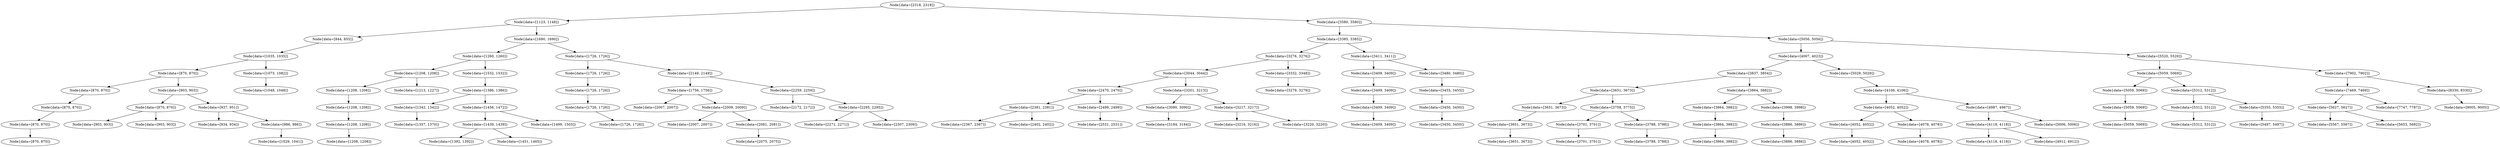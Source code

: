 digraph G{
913065088 [label="Node{data=[2318, 2318]}"]
913065088 -> 746280996
746280996 [label="Node{data=[1123, 1148]}"]
746280996 -> 50503805
50503805 [label="Node{data=[844, 855]}"]
50503805 -> 1557989809
1557989809 [label="Node{data=[1035, 1035]}"]
1557989809 -> 146874094
146874094 [label="Node{data=[870, 870]}"]
146874094 -> 2123222442
2123222442 [label="Node{data=[870, 870]}"]
2123222442 -> 1746570062
1746570062 [label="Node{data=[870, 870]}"]
1746570062 -> 1555990397
1555990397 [label="Node{data=[870, 870]}"]
1555990397 -> 1544078442
1544078442 [label="Node{data=[870, 870]}"]
146874094 -> 1291367132
1291367132 [label="Node{data=[903, 903]}"]
1291367132 -> 1887699190
1887699190 [label="Node{data=[870, 870]}"]
1887699190 -> 1479140596
1479140596 [label="Node{data=[903, 903]}"]
1887699190 -> 1108889615
1108889615 [label="Node{data=[903, 903]}"]
1291367132 -> 1275028674
1275028674 [label="Node{data=[937, 951]}"]
1275028674 -> 455888635
455888635 [label="Node{data=[934, 934]}"]
1275028674 -> 204805934
204805934 [label="Node{data=[986, 986]}"]
204805934 -> 204322447
204322447 [label="Node{data=[1029, 1041]}"]
1557989809 -> 1019484860
1019484860 [label="Node{data=[1073, 1082]}"]
1019484860 -> 1164365897
1164365897 [label="Node{data=[1048, 1048]}"]
746280996 -> 1640899500
1640899500 [label="Node{data=[1690, 1690]}"]
1640899500 -> 3565780
3565780 [label="Node{data=[1260, 1260]}"]
3565780 -> 473666452
473666452 [label="Node{data=[1208, 1208]}"]
473666452 -> 1865219266
1865219266 [label="Node{data=[1208, 1208]}"]
1865219266 -> 2138005960
2138005960 [label="Node{data=[1208, 1208]}"]
2138005960 -> 1278002745
1278002745 [label="Node{data=[1208, 1208]}"]
1278002745 -> 214649627
214649627 [label="Node{data=[1208, 1208]}"]
473666452 -> 67730604
67730604 [label="Node{data=[1213, 1227]}"]
3565780 -> 15477956
15477956 [label="Node{data=[1532, 1532]}"]
15477956 -> 710623214
710623214 [label="Node{data=[1386, 1386]}"]
710623214 -> 2082351661
2082351661 [label="Node{data=[1342, 1342]}"]
2082351661 -> 859690270
859690270 [label="Node{data=[1357, 1370]}"]
710623214 -> 1389774257
1389774257 [label="Node{data=[1456, 1472]}"]
1389774257 -> 553759818
553759818 [label="Node{data=[1439, 1439]}"]
553759818 -> 751021317
751021317 [label="Node{data=[1392, 1392]}"]
553759818 -> 1896552614
1896552614 [label="Node{data=[1451, 1465]}"]
1389774257 -> 294658299
294658299 [label="Node{data=[1499, 1503]}"]
1640899500 -> 1033856359
1033856359 [label="Node{data=[1726, 1726]}"]
1033856359 -> 201677908
201677908 [label="Node{data=[1726, 1726]}"]
201677908 -> 635611994
635611994 [label="Node{data=[1726, 1726]}"]
635611994 -> 904253669
904253669 [label="Node{data=[1726, 1726]}"]
904253669 -> 1930903395
1930903395 [label="Node{data=[1726, 1726]}"]
1033856359 -> 1431710377
1431710377 [label="Node{data=[2149, 2149]}"]
1431710377 -> 1700721442
1700721442 [label="Node{data=[1756, 1756]}"]
1700721442 -> 2116511124
2116511124 [label="Node{data=[2007, 2007]}"]
1700721442 -> 872522004
872522004 [label="Node{data=[2009, 2009]}"]
872522004 -> 1348916831
1348916831 [label="Node{data=[2007, 2007]}"]
872522004 -> 1110698130
1110698130 [label="Node{data=[2081, 2081]}"]
1110698130 -> 125644421
125644421 [label="Node{data=[2075, 2075]}"]
1431710377 -> 1053632127
1053632127 [label="Node{data=[2259, 2259]}"]
1053632127 -> 1493158871
1493158871 [label="Node{data=[2172, 2172]}"]
1053632127 -> 89509666
89509666 [label="Node{data=[2295, 2295]}"]
89509666 -> 1806880779
1806880779 [label="Node{data=[2271, 2271]}"]
89509666 -> 1016856028
1016856028 [label="Node{data=[2307, 2309]}"]
913065088 -> 446445803
446445803 [label="Node{data=[3580, 3580]}"]
446445803 -> 832292933
832292933 [label="Node{data=[3385, 3385]}"]
832292933 -> 1280603381
1280603381 [label="Node{data=[3276, 3276]}"]
1280603381 -> 792855998
792855998 [label="Node{data=[3044, 3044]}"]
792855998 -> 1424108509
1424108509 [label="Node{data=[2470, 2470]}"]
1424108509 -> 1003755748
1003755748 [label="Node{data=[2381, 2381]}"]
1003755748 -> 1414013111
1414013111 [label="Node{data=[2367, 2367]}"]
1003755748 -> 1805164661
1805164661 [label="Node{data=[2402, 2402]}"]
1424108509 -> 778162712
778162712 [label="Node{data=[2499, 2499]}"]
778162712 -> 896138248
896138248 [label="Node{data=[2531, 2531]}"]
792855998 -> 548482954
548482954 [label="Node{data=[3201, 3213]}"]
548482954 -> 243575009
243575009 [label="Node{data=[3090, 3090]}"]
243575009 -> 777341499
777341499 [label="Node{data=[3184, 3184]}"]
548482954 -> 1420196421
1420196421 [label="Node{data=[3217, 3217]}"]
1420196421 -> 2101527076
2101527076 [label="Node{data=[3216, 3216]}"]
1420196421 -> 1454026445
1454026445 [label="Node{data=[3220, 3220]}"]
1280603381 -> 1378497201
1378497201 [label="Node{data=[3332, 3348]}"]
1378497201 -> 892931811
892931811 [label="Node{data=[3279, 3279]}"]
832292933 -> 1577167234
1577167234 [label="Node{data=[3411, 3411]}"]
1577167234 -> 1574873161
1574873161 [label="Node{data=[3409, 3409]}"]
1574873161 -> 1591916281
1591916281 [label="Node{data=[3409, 3409]}"]
1591916281 -> 600958416
600958416 [label="Node{data=[3409, 3409]}"]
600958416 -> 1884231057
1884231057 [label="Node{data=[3409, 3409]}"]
1577167234 -> 1492875057
1492875057 [label="Node{data=[3480, 3480]}"]
1492875057 -> 333793193
333793193 [label="Node{data=[3455, 3455]}"]
333793193 -> 1068945248
1068945248 [label="Node{data=[3450, 3450]}"]
1068945248 -> 937277082
937277082 [label="Node{data=[3450, 3450]}"]
446445803 -> 882646447
882646447 [label="Node{data=[5056, 5056]}"]
882646447 -> 234740890
234740890 [label="Node{data=[4007, 4023]}"]
234740890 -> 79290250
79290250 [label="Node{data=[3837, 3854]}"]
79290250 -> 1586151649
1586151649 [label="Node{data=[3651, 3673]}"]
1586151649 -> 179294202
179294202 [label="Node{data=[3651, 3673]}"]
179294202 -> 1767230265
1767230265 [label="Node{data=[3651, 3673]}"]
1767230265 -> 593103894
593103894 [label="Node{data=[3651, 3673]}"]
1586151649 -> 727666004
727666004 [label="Node{data=[3758, 3775]}"]
727666004 -> 1601935322
1601935322 [label="Node{data=[3701, 3701]}"]
1601935322 -> 414225167
414225167 [label="Node{data=[3701, 3701]}"]
727666004 -> 1803093683
1803093683 [label="Node{data=[3788, 3788]}"]
1803093683 -> 975033189
975033189 [label="Node{data=[3788, 3788]}"]
79290250 -> 962287291
962287291 [label="Node{data=[3864, 3882]}"]
962287291 -> 628064884
628064884 [label="Node{data=[3864, 3882]}"]
628064884 -> 109069556
109069556 [label="Node{data=[3864, 3882]}"]
109069556 -> 1389509050
1389509050 [label="Node{data=[3864, 3882]}"]
962287291 -> 828326869
828326869 [label="Node{data=[3998, 3998]}"]
828326869 -> 1761217448
1761217448 [label="Node{data=[3886, 3886]}"]
1761217448 -> 1817789863
1817789863 [label="Node{data=[3886, 3886]}"]
234740890 -> 788905599
788905599 [label="Node{data=[5029, 5029]}"]
788905599 -> 1678709153
1678709153 [label="Node{data=[4106, 4106]}"]
1678709153 -> 1544614339
1544614339 [label="Node{data=[4052, 4052]}"]
1544614339 -> 2059592603
2059592603 [label="Node{data=[4052, 4052]}"]
2059592603 -> 2016828666
2016828666 [label="Node{data=[4052, 4052]}"]
1544614339 -> 1688782916
1688782916 [label="Node{data=[4078, 4078]}"]
1688782916 -> 1064154107
1064154107 [label="Node{data=[4078, 4078]}"]
1678709153 -> 1390301622
1390301622 [label="Node{data=[4987, 4987]}"]
1390301622 -> 415565467
415565467 [label="Node{data=[4118, 4118]}"]
415565467 -> 973936431
973936431 [label="Node{data=[4118, 4118]}"]
415565467 -> 1756207614
1756207614 [label="Node{data=[4912, 4912]}"]
1390301622 -> 1214133948
1214133948 [label="Node{data=[5006, 5006]}"]
882646447 -> 2015301874
2015301874 [label="Node{data=[5520, 5520]}"]
2015301874 -> 712627377
712627377 [label="Node{data=[5059, 5069]}"]
712627377 -> 782228073
782228073 [label="Node{data=[5059, 5069]}"]
782228073 -> 399373008
399373008 [label="Node{data=[5059, 5069]}"]
399373008 -> 391506011
391506011 [label="Node{data=[5059, 5069]}"]
712627377 -> 1936550492
1936550492 [label="Node{data=[5312, 5312]}"]
1936550492 -> 594651850
594651850 [label="Node{data=[5312, 5312]}"]
594651850 -> 1532139270
1532139270 [label="Node{data=[5312, 5312]}"]
1936550492 -> 1677568775
1677568775 [label="Node{data=[5355, 5355]}"]
1677568775 -> 2069500590
2069500590 [label="Node{data=[5497, 5497]}"]
2015301874 -> 1431556341
1431556341 [label="Node{data=[7902, 7902]}"]
1431556341 -> 452364286
452364286 [label="Node{data=[7469, 7469]}"]
452364286 -> 350069300
350069300 [label="Node{data=[5627, 5627]}"]
350069300 -> 1060703587
1060703587 [label="Node{data=[5567, 5567]}"]
350069300 -> 1957078537
1957078537 [label="Node{data=[5653, 5682]}"]
452364286 -> 1514214932
1514214932 [label="Node{data=[7747, 7787]}"]
1431556341 -> 594858858
594858858 [label="Node{data=[8330, 8330]}"]
594858858 -> 1423016050
1423016050 [label="Node{data=[9005, 9005]}"]
}